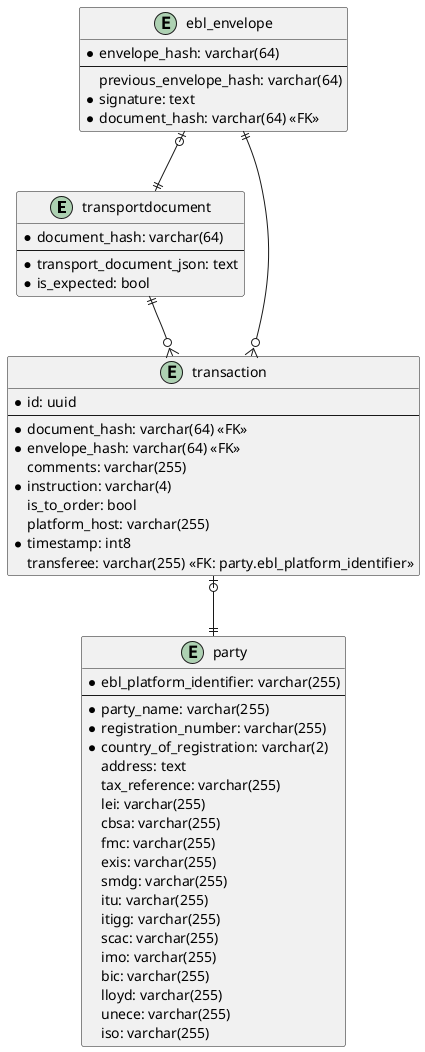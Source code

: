 @startuml
  entity transportdocument {
    *document_hash: varchar(64)
    --
    *transport_document_json: text
    *is_expected: bool
  }

  entity ebl_envelope {
    *envelope_hash: varchar(64)
    --
    previous_envelope_hash: varchar(64)
    *signature: text
    *document_hash: varchar(64) <<FK>>
  }

  entity transaction {
    *id: uuid
    --
    *document_hash: varchar(64) <<FK>>
    *envelope_hash: varchar(64) <<FK>>
    comments: varchar(255)
    *instruction: varchar(4)
    is_to_order: bool
    platform_host: varchar(255)
    *timestamp: int8
    transferee: varchar(255) <<FK: party.ebl_platform_identifier>>
  }

  entity party {
    *ebl_platform_identifier: varchar(255)
    --
    *party_name: varchar(255)
    *registration_number: varchar(255)
    *country_of_registration: varchar(2)
    address: text
    tax_reference: varchar(255)
    lei: varchar(255)
    cbsa: varchar(255)
    fmc: varchar(255)
    exis: varchar(255)
    smdg: varchar(255)
    itu: varchar(255)
    itigg: varchar(255)
    scac: varchar(255)
    imo: varchar(255)
    bic: varchar(255)
    lloyd: varchar(255)
    unece: varchar(255)
    iso: varchar(255)
  }

  ' relations
  ebl_envelope ||--o{ transaction
  ebl_envelope |o--|| transportdocument
  transportdocument ||--o{ transaction
  transaction |o--|| party
@enduml

